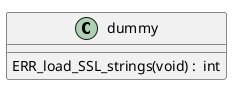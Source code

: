 @startuml
!pragma layout smetana
class dummy {
ERR_load_SSL_strings(void) :  int  [[[./../.././qc/ssl/ssl_err_legacy.c.html#347]]]
} 
@enduml
